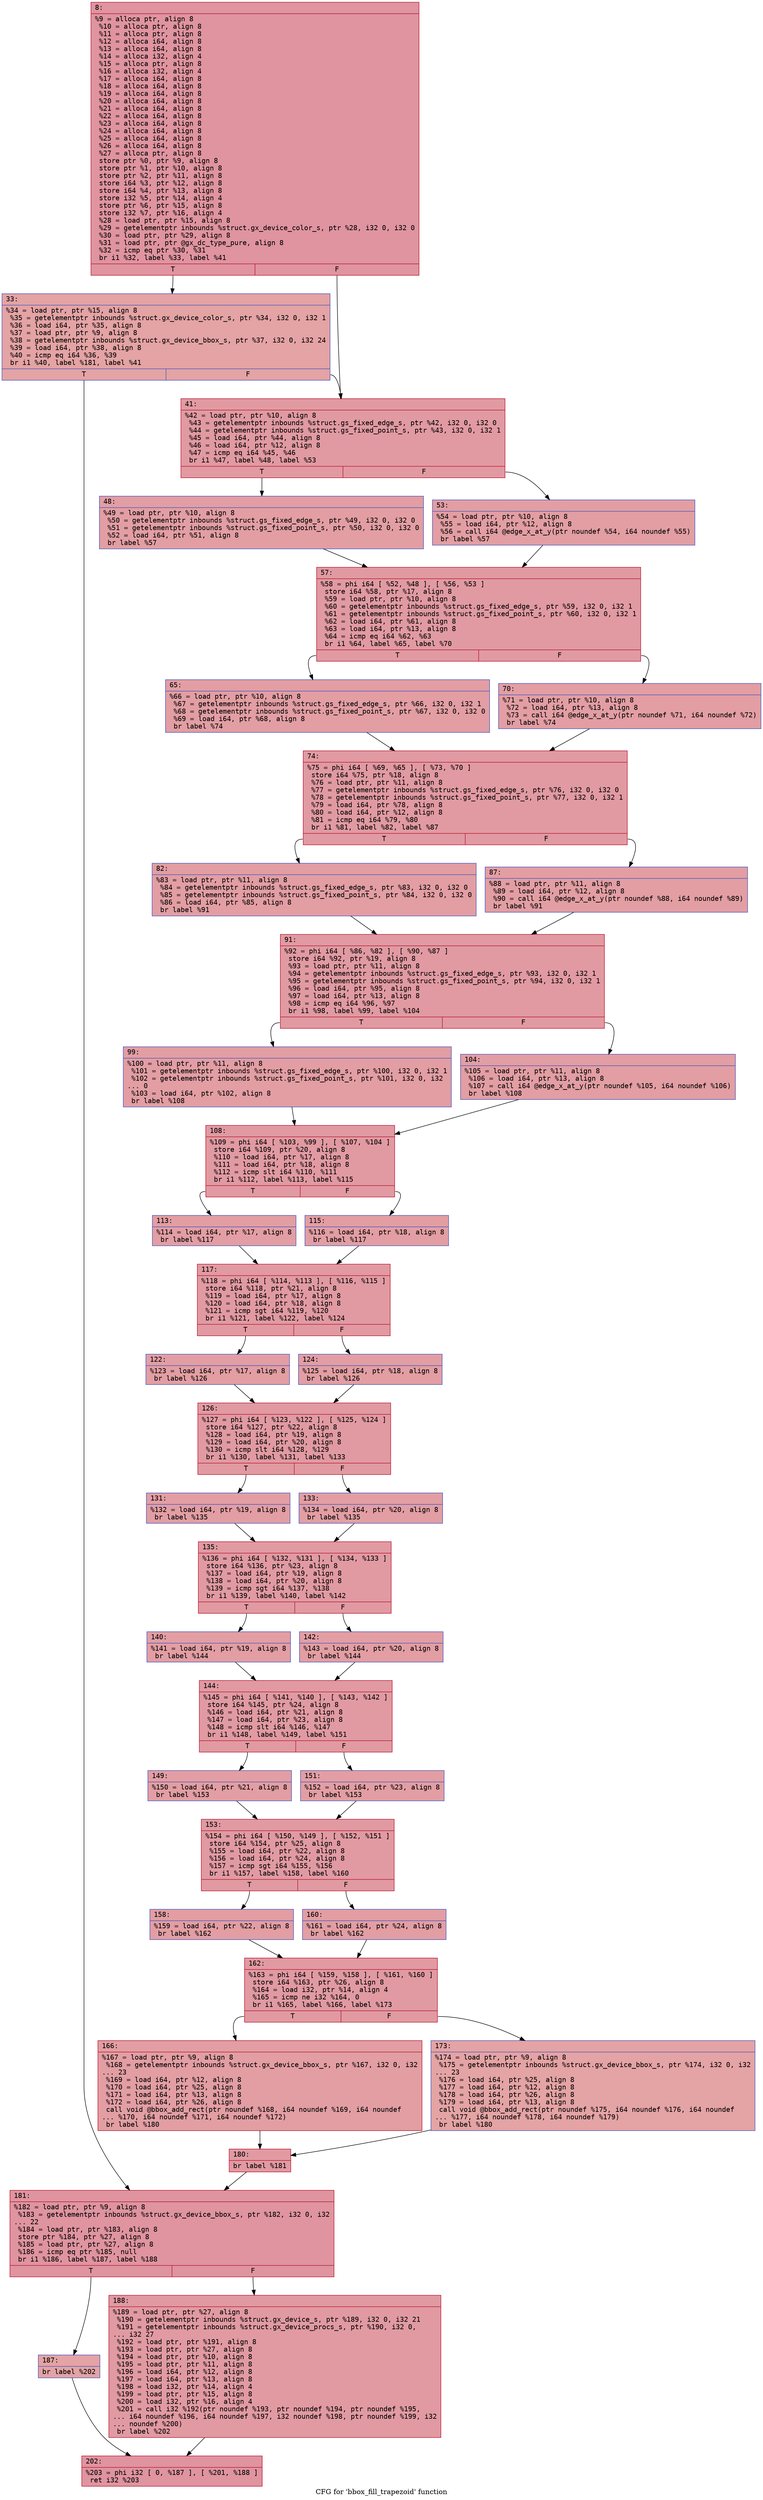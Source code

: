 digraph "CFG for 'bbox_fill_trapezoid' function" {
	label="CFG for 'bbox_fill_trapezoid' function";

	Node0x600003238960 [shape=record,color="#b70d28ff", style=filled, fillcolor="#b70d2870" fontname="Courier",label="{8:\l|  %9 = alloca ptr, align 8\l  %10 = alloca ptr, align 8\l  %11 = alloca ptr, align 8\l  %12 = alloca i64, align 8\l  %13 = alloca i64, align 8\l  %14 = alloca i32, align 4\l  %15 = alloca ptr, align 8\l  %16 = alloca i32, align 4\l  %17 = alloca i64, align 8\l  %18 = alloca i64, align 8\l  %19 = alloca i64, align 8\l  %20 = alloca i64, align 8\l  %21 = alloca i64, align 8\l  %22 = alloca i64, align 8\l  %23 = alloca i64, align 8\l  %24 = alloca i64, align 8\l  %25 = alloca i64, align 8\l  %26 = alloca i64, align 8\l  %27 = alloca ptr, align 8\l  store ptr %0, ptr %9, align 8\l  store ptr %1, ptr %10, align 8\l  store ptr %2, ptr %11, align 8\l  store i64 %3, ptr %12, align 8\l  store i64 %4, ptr %13, align 8\l  store i32 %5, ptr %14, align 4\l  store ptr %6, ptr %15, align 8\l  store i32 %7, ptr %16, align 4\l  %28 = load ptr, ptr %15, align 8\l  %29 = getelementptr inbounds %struct.gx_device_color_s, ptr %28, i32 0, i32 0\l  %30 = load ptr, ptr %29, align 8\l  %31 = load ptr, ptr @gx_dc_type_pure, align 8\l  %32 = icmp eq ptr %30, %31\l  br i1 %32, label %33, label %41\l|{<s0>T|<s1>F}}"];
	Node0x600003238960:s0 -> Node0x6000032389b0[tooltip="8 -> 33\nProbability 37.50%" ];
	Node0x600003238960:s1 -> Node0x600003238a00[tooltip="8 -> 41\nProbability 62.50%" ];
	Node0x6000032389b0 [shape=record,color="#3d50c3ff", style=filled, fillcolor="#c32e3170" fontname="Courier",label="{33:\l|  %34 = load ptr, ptr %15, align 8\l  %35 = getelementptr inbounds %struct.gx_device_color_s, ptr %34, i32 0, i32 1\l  %36 = load i64, ptr %35, align 8\l  %37 = load ptr, ptr %9, align 8\l  %38 = getelementptr inbounds %struct.gx_device_bbox_s, ptr %37, i32 0, i32 24\l  %39 = load i64, ptr %38, align 8\l  %40 = icmp eq i64 %36, %39\l  br i1 %40, label %181, label %41\l|{<s0>T|<s1>F}}"];
	Node0x6000032389b0:s0 -> Node0x6000032394a0[tooltip="33 -> 181\nProbability 50.00%" ];
	Node0x6000032389b0:s1 -> Node0x600003238a00[tooltip="33 -> 41\nProbability 50.00%" ];
	Node0x600003238a00 [shape=record,color="#b70d28ff", style=filled, fillcolor="#bb1b2c70" fontname="Courier",label="{41:\l|  %42 = load ptr, ptr %10, align 8\l  %43 = getelementptr inbounds %struct.gs_fixed_edge_s, ptr %42, i32 0, i32 0\l  %44 = getelementptr inbounds %struct.gs_fixed_point_s, ptr %43, i32 0, i32 1\l  %45 = load i64, ptr %44, align 8\l  %46 = load i64, ptr %12, align 8\l  %47 = icmp eq i64 %45, %46\l  br i1 %47, label %48, label %53\l|{<s0>T|<s1>F}}"];
	Node0x600003238a00:s0 -> Node0x600003238a50[tooltip="41 -> 48\nProbability 50.00%" ];
	Node0x600003238a00:s1 -> Node0x600003238aa0[tooltip="41 -> 53\nProbability 50.00%" ];
	Node0x600003238a50 [shape=record,color="#3d50c3ff", style=filled, fillcolor="#be242e70" fontname="Courier",label="{48:\l|  %49 = load ptr, ptr %10, align 8\l  %50 = getelementptr inbounds %struct.gs_fixed_edge_s, ptr %49, i32 0, i32 0\l  %51 = getelementptr inbounds %struct.gs_fixed_point_s, ptr %50, i32 0, i32 0\l  %52 = load i64, ptr %51, align 8\l  br label %57\l}"];
	Node0x600003238a50 -> Node0x600003238af0[tooltip="48 -> 57\nProbability 100.00%" ];
	Node0x600003238aa0 [shape=record,color="#3d50c3ff", style=filled, fillcolor="#be242e70" fontname="Courier",label="{53:\l|  %54 = load ptr, ptr %10, align 8\l  %55 = load i64, ptr %12, align 8\l  %56 = call i64 @edge_x_at_y(ptr noundef %54, i64 noundef %55)\l  br label %57\l}"];
	Node0x600003238aa0 -> Node0x600003238af0[tooltip="53 -> 57\nProbability 100.00%" ];
	Node0x600003238af0 [shape=record,color="#b70d28ff", style=filled, fillcolor="#bb1b2c70" fontname="Courier",label="{57:\l|  %58 = phi i64 [ %52, %48 ], [ %56, %53 ]\l  store i64 %58, ptr %17, align 8\l  %59 = load ptr, ptr %10, align 8\l  %60 = getelementptr inbounds %struct.gs_fixed_edge_s, ptr %59, i32 0, i32 1\l  %61 = getelementptr inbounds %struct.gs_fixed_point_s, ptr %60, i32 0, i32 1\l  %62 = load i64, ptr %61, align 8\l  %63 = load i64, ptr %13, align 8\l  %64 = icmp eq i64 %62, %63\l  br i1 %64, label %65, label %70\l|{<s0>T|<s1>F}}"];
	Node0x600003238af0:s0 -> Node0x600003238b40[tooltip="57 -> 65\nProbability 50.00%" ];
	Node0x600003238af0:s1 -> Node0x600003238b90[tooltip="57 -> 70\nProbability 50.00%" ];
	Node0x600003238b40 [shape=record,color="#3d50c3ff", style=filled, fillcolor="#be242e70" fontname="Courier",label="{65:\l|  %66 = load ptr, ptr %10, align 8\l  %67 = getelementptr inbounds %struct.gs_fixed_edge_s, ptr %66, i32 0, i32 1\l  %68 = getelementptr inbounds %struct.gs_fixed_point_s, ptr %67, i32 0, i32 0\l  %69 = load i64, ptr %68, align 8\l  br label %74\l}"];
	Node0x600003238b40 -> Node0x600003238be0[tooltip="65 -> 74\nProbability 100.00%" ];
	Node0x600003238b90 [shape=record,color="#3d50c3ff", style=filled, fillcolor="#be242e70" fontname="Courier",label="{70:\l|  %71 = load ptr, ptr %10, align 8\l  %72 = load i64, ptr %13, align 8\l  %73 = call i64 @edge_x_at_y(ptr noundef %71, i64 noundef %72)\l  br label %74\l}"];
	Node0x600003238b90 -> Node0x600003238be0[tooltip="70 -> 74\nProbability 100.00%" ];
	Node0x600003238be0 [shape=record,color="#b70d28ff", style=filled, fillcolor="#bb1b2c70" fontname="Courier",label="{74:\l|  %75 = phi i64 [ %69, %65 ], [ %73, %70 ]\l  store i64 %75, ptr %18, align 8\l  %76 = load ptr, ptr %11, align 8\l  %77 = getelementptr inbounds %struct.gs_fixed_edge_s, ptr %76, i32 0, i32 0\l  %78 = getelementptr inbounds %struct.gs_fixed_point_s, ptr %77, i32 0, i32 1\l  %79 = load i64, ptr %78, align 8\l  %80 = load i64, ptr %12, align 8\l  %81 = icmp eq i64 %79, %80\l  br i1 %81, label %82, label %87\l|{<s0>T|<s1>F}}"];
	Node0x600003238be0:s0 -> Node0x600003238c30[tooltip="74 -> 82\nProbability 50.00%" ];
	Node0x600003238be0:s1 -> Node0x600003238c80[tooltip="74 -> 87\nProbability 50.00%" ];
	Node0x600003238c30 [shape=record,color="#3d50c3ff", style=filled, fillcolor="#be242e70" fontname="Courier",label="{82:\l|  %83 = load ptr, ptr %11, align 8\l  %84 = getelementptr inbounds %struct.gs_fixed_edge_s, ptr %83, i32 0, i32 0\l  %85 = getelementptr inbounds %struct.gs_fixed_point_s, ptr %84, i32 0, i32 0\l  %86 = load i64, ptr %85, align 8\l  br label %91\l}"];
	Node0x600003238c30 -> Node0x600003238cd0[tooltip="82 -> 91\nProbability 100.00%" ];
	Node0x600003238c80 [shape=record,color="#3d50c3ff", style=filled, fillcolor="#be242e70" fontname="Courier",label="{87:\l|  %88 = load ptr, ptr %11, align 8\l  %89 = load i64, ptr %12, align 8\l  %90 = call i64 @edge_x_at_y(ptr noundef %88, i64 noundef %89)\l  br label %91\l}"];
	Node0x600003238c80 -> Node0x600003238cd0[tooltip="87 -> 91\nProbability 100.00%" ];
	Node0x600003238cd0 [shape=record,color="#b70d28ff", style=filled, fillcolor="#bb1b2c70" fontname="Courier",label="{91:\l|  %92 = phi i64 [ %86, %82 ], [ %90, %87 ]\l  store i64 %92, ptr %19, align 8\l  %93 = load ptr, ptr %11, align 8\l  %94 = getelementptr inbounds %struct.gs_fixed_edge_s, ptr %93, i32 0, i32 1\l  %95 = getelementptr inbounds %struct.gs_fixed_point_s, ptr %94, i32 0, i32 1\l  %96 = load i64, ptr %95, align 8\l  %97 = load i64, ptr %13, align 8\l  %98 = icmp eq i64 %96, %97\l  br i1 %98, label %99, label %104\l|{<s0>T|<s1>F}}"];
	Node0x600003238cd0:s0 -> Node0x600003238d20[tooltip="91 -> 99\nProbability 50.00%" ];
	Node0x600003238cd0:s1 -> Node0x600003238d70[tooltip="91 -> 104\nProbability 50.00%" ];
	Node0x600003238d20 [shape=record,color="#3d50c3ff", style=filled, fillcolor="#be242e70" fontname="Courier",label="{99:\l|  %100 = load ptr, ptr %11, align 8\l  %101 = getelementptr inbounds %struct.gs_fixed_edge_s, ptr %100, i32 0, i32 1\l  %102 = getelementptr inbounds %struct.gs_fixed_point_s, ptr %101, i32 0, i32\l... 0\l  %103 = load i64, ptr %102, align 8\l  br label %108\l}"];
	Node0x600003238d20 -> Node0x600003238dc0[tooltip="99 -> 108\nProbability 100.00%" ];
	Node0x600003238d70 [shape=record,color="#3d50c3ff", style=filled, fillcolor="#be242e70" fontname="Courier",label="{104:\l|  %105 = load ptr, ptr %11, align 8\l  %106 = load i64, ptr %13, align 8\l  %107 = call i64 @edge_x_at_y(ptr noundef %105, i64 noundef %106)\l  br label %108\l}"];
	Node0x600003238d70 -> Node0x600003238dc0[tooltip="104 -> 108\nProbability 100.00%" ];
	Node0x600003238dc0 [shape=record,color="#b70d28ff", style=filled, fillcolor="#bb1b2c70" fontname="Courier",label="{108:\l|  %109 = phi i64 [ %103, %99 ], [ %107, %104 ]\l  store i64 %109, ptr %20, align 8\l  %110 = load i64, ptr %17, align 8\l  %111 = load i64, ptr %18, align 8\l  %112 = icmp slt i64 %110, %111\l  br i1 %112, label %113, label %115\l|{<s0>T|<s1>F}}"];
	Node0x600003238dc0:s0 -> Node0x600003238e10[tooltip="108 -> 113\nProbability 50.00%" ];
	Node0x600003238dc0:s1 -> Node0x600003238e60[tooltip="108 -> 115\nProbability 50.00%" ];
	Node0x600003238e10 [shape=record,color="#3d50c3ff", style=filled, fillcolor="#be242e70" fontname="Courier",label="{113:\l|  %114 = load i64, ptr %17, align 8\l  br label %117\l}"];
	Node0x600003238e10 -> Node0x600003238eb0[tooltip="113 -> 117\nProbability 100.00%" ];
	Node0x600003238e60 [shape=record,color="#3d50c3ff", style=filled, fillcolor="#be242e70" fontname="Courier",label="{115:\l|  %116 = load i64, ptr %18, align 8\l  br label %117\l}"];
	Node0x600003238e60 -> Node0x600003238eb0[tooltip="115 -> 117\nProbability 100.00%" ];
	Node0x600003238eb0 [shape=record,color="#b70d28ff", style=filled, fillcolor="#bb1b2c70" fontname="Courier",label="{117:\l|  %118 = phi i64 [ %114, %113 ], [ %116, %115 ]\l  store i64 %118, ptr %21, align 8\l  %119 = load i64, ptr %17, align 8\l  %120 = load i64, ptr %18, align 8\l  %121 = icmp sgt i64 %119, %120\l  br i1 %121, label %122, label %124\l|{<s0>T|<s1>F}}"];
	Node0x600003238eb0:s0 -> Node0x600003238f00[tooltip="117 -> 122\nProbability 50.00%" ];
	Node0x600003238eb0:s1 -> Node0x600003238f50[tooltip="117 -> 124\nProbability 50.00%" ];
	Node0x600003238f00 [shape=record,color="#3d50c3ff", style=filled, fillcolor="#be242e70" fontname="Courier",label="{122:\l|  %123 = load i64, ptr %17, align 8\l  br label %126\l}"];
	Node0x600003238f00 -> Node0x600003238fa0[tooltip="122 -> 126\nProbability 100.00%" ];
	Node0x600003238f50 [shape=record,color="#3d50c3ff", style=filled, fillcolor="#be242e70" fontname="Courier",label="{124:\l|  %125 = load i64, ptr %18, align 8\l  br label %126\l}"];
	Node0x600003238f50 -> Node0x600003238fa0[tooltip="124 -> 126\nProbability 100.00%" ];
	Node0x600003238fa0 [shape=record,color="#b70d28ff", style=filled, fillcolor="#bb1b2c70" fontname="Courier",label="{126:\l|  %127 = phi i64 [ %123, %122 ], [ %125, %124 ]\l  store i64 %127, ptr %22, align 8\l  %128 = load i64, ptr %19, align 8\l  %129 = load i64, ptr %20, align 8\l  %130 = icmp slt i64 %128, %129\l  br i1 %130, label %131, label %133\l|{<s0>T|<s1>F}}"];
	Node0x600003238fa0:s0 -> Node0x600003238ff0[tooltip="126 -> 131\nProbability 50.00%" ];
	Node0x600003238fa0:s1 -> Node0x600003239040[tooltip="126 -> 133\nProbability 50.00%" ];
	Node0x600003238ff0 [shape=record,color="#3d50c3ff", style=filled, fillcolor="#be242e70" fontname="Courier",label="{131:\l|  %132 = load i64, ptr %19, align 8\l  br label %135\l}"];
	Node0x600003238ff0 -> Node0x600003239090[tooltip="131 -> 135\nProbability 100.00%" ];
	Node0x600003239040 [shape=record,color="#3d50c3ff", style=filled, fillcolor="#be242e70" fontname="Courier",label="{133:\l|  %134 = load i64, ptr %20, align 8\l  br label %135\l}"];
	Node0x600003239040 -> Node0x600003239090[tooltip="133 -> 135\nProbability 100.00%" ];
	Node0x600003239090 [shape=record,color="#b70d28ff", style=filled, fillcolor="#bb1b2c70" fontname="Courier",label="{135:\l|  %136 = phi i64 [ %132, %131 ], [ %134, %133 ]\l  store i64 %136, ptr %23, align 8\l  %137 = load i64, ptr %19, align 8\l  %138 = load i64, ptr %20, align 8\l  %139 = icmp sgt i64 %137, %138\l  br i1 %139, label %140, label %142\l|{<s0>T|<s1>F}}"];
	Node0x600003239090:s0 -> Node0x6000032390e0[tooltip="135 -> 140\nProbability 50.00%" ];
	Node0x600003239090:s1 -> Node0x600003239130[tooltip="135 -> 142\nProbability 50.00%" ];
	Node0x6000032390e0 [shape=record,color="#3d50c3ff", style=filled, fillcolor="#be242e70" fontname="Courier",label="{140:\l|  %141 = load i64, ptr %19, align 8\l  br label %144\l}"];
	Node0x6000032390e0 -> Node0x600003239180[tooltip="140 -> 144\nProbability 100.00%" ];
	Node0x600003239130 [shape=record,color="#3d50c3ff", style=filled, fillcolor="#be242e70" fontname="Courier",label="{142:\l|  %143 = load i64, ptr %20, align 8\l  br label %144\l}"];
	Node0x600003239130 -> Node0x600003239180[tooltip="142 -> 144\nProbability 100.00%" ];
	Node0x600003239180 [shape=record,color="#b70d28ff", style=filled, fillcolor="#bb1b2c70" fontname="Courier",label="{144:\l|  %145 = phi i64 [ %141, %140 ], [ %143, %142 ]\l  store i64 %145, ptr %24, align 8\l  %146 = load i64, ptr %21, align 8\l  %147 = load i64, ptr %23, align 8\l  %148 = icmp slt i64 %146, %147\l  br i1 %148, label %149, label %151\l|{<s0>T|<s1>F}}"];
	Node0x600003239180:s0 -> Node0x6000032391d0[tooltip="144 -> 149\nProbability 50.00%" ];
	Node0x600003239180:s1 -> Node0x600003239220[tooltip="144 -> 151\nProbability 50.00%" ];
	Node0x6000032391d0 [shape=record,color="#3d50c3ff", style=filled, fillcolor="#be242e70" fontname="Courier",label="{149:\l|  %150 = load i64, ptr %21, align 8\l  br label %153\l}"];
	Node0x6000032391d0 -> Node0x600003239270[tooltip="149 -> 153\nProbability 100.00%" ];
	Node0x600003239220 [shape=record,color="#3d50c3ff", style=filled, fillcolor="#be242e70" fontname="Courier",label="{151:\l|  %152 = load i64, ptr %23, align 8\l  br label %153\l}"];
	Node0x600003239220 -> Node0x600003239270[tooltip="151 -> 153\nProbability 100.00%" ];
	Node0x600003239270 [shape=record,color="#b70d28ff", style=filled, fillcolor="#bb1b2c70" fontname="Courier",label="{153:\l|  %154 = phi i64 [ %150, %149 ], [ %152, %151 ]\l  store i64 %154, ptr %25, align 8\l  %155 = load i64, ptr %22, align 8\l  %156 = load i64, ptr %24, align 8\l  %157 = icmp sgt i64 %155, %156\l  br i1 %157, label %158, label %160\l|{<s0>T|<s1>F}}"];
	Node0x600003239270:s0 -> Node0x6000032392c0[tooltip="153 -> 158\nProbability 50.00%" ];
	Node0x600003239270:s1 -> Node0x600003239310[tooltip="153 -> 160\nProbability 50.00%" ];
	Node0x6000032392c0 [shape=record,color="#3d50c3ff", style=filled, fillcolor="#be242e70" fontname="Courier",label="{158:\l|  %159 = load i64, ptr %22, align 8\l  br label %162\l}"];
	Node0x6000032392c0 -> Node0x600003239360[tooltip="158 -> 162\nProbability 100.00%" ];
	Node0x600003239310 [shape=record,color="#3d50c3ff", style=filled, fillcolor="#be242e70" fontname="Courier",label="{160:\l|  %161 = load i64, ptr %24, align 8\l  br label %162\l}"];
	Node0x600003239310 -> Node0x600003239360[tooltip="160 -> 162\nProbability 100.00%" ];
	Node0x600003239360 [shape=record,color="#b70d28ff", style=filled, fillcolor="#bb1b2c70" fontname="Courier",label="{162:\l|  %163 = phi i64 [ %159, %158 ], [ %161, %160 ]\l  store i64 %163, ptr %26, align 8\l  %164 = load i32, ptr %14, align 4\l  %165 = icmp ne i32 %164, 0\l  br i1 %165, label %166, label %173\l|{<s0>T|<s1>F}}"];
	Node0x600003239360:s0 -> Node0x6000032393b0[tooltip="162 -> 166\nProbability 62.50%" ];
	Node0x600003239360:s1 -> Node0x600003239400[tooltip="162 -> 173\nProbability 37.50%" ];
	Node0x6000032393b0 [shape=record,color="#b70d28ff", style=filled, fillcolor="#be242e70" fontname="Courier",label="{166:\l|  %167 = load ptr, ptr %9, align 8\l  %168 = getelementptr inbounds %struct.gx_device_bbox_s, ptr %167, i32 0, i32\l... 23\l  %169 = load i64, ptr %12, align 8\l  %170 = load i64, ptr %25, align 8\l  %171 = load i64, ptr %13, align 8\l  %172 = load i64, ptr %26, align 8\l  call void @bbox_add_rect(ptr noundef %168, i64 noundef %169, i64 noundef\l... %170, i64 noundef %171, i64 noundef %172)\l  br label %180\l}"];
	Node0x6000032393b0 -> Node0x600003239450[tooltip="166 -> 180\nProbability 100.00%" ];
	Node0x600003239400 [shape=record,color="#3d50c3ff", style=filled, fillcolor="#c32e3170" fontname="Courier",label="{173:\l|  %174 = load ptr, ptr %9, align 8\l  %175 = getelementptr inbounds %struct.gx_device_bbox_s, ptr %174, i32 0, i32\l... 23\l  %176 = load i64, ptr %25, align 8\l  %177 = load i64, ptr %12, align 8\l  %178 = load i64, ptr %26, align 8\l  %179 = load i64, ptr %13, align 8\l  call void @bbox_add_rect(ptr noundef %175, i64 noundef %176, i64 noundef\l... %177, i64 noundef %178, i64 noundef %179)\l  br label %180\l}"];
	Node0x600003239400 -> Node0x600003239450[tooltip="173 -> 180\nProbability 100.00%" ];
	Node0x600003239450 [shape=record,color="#b70d28ff", style=filled, fillcolor="#bb1b2c70" fontname="Courier",label="{180:\l|  br label %181\l}"];
	Node0x600003239450 -> Node0x6000032394a0[tooltip="180 -> 181\nProbability 100.00%" ];
	Node0x6000032394a0 [shape=record,color="#b70d28ff", style=filled, fillcolor="#b70d2870" fontname="Courier",label="{181:\l|  %182 = load ptr, ptr %9, align 8\l  %183 = getelementptr inbounds %struct.gx_device_bbox_s, ptr %182, i32 0, i32\l... 22\l  %184 = load ptr, ptr %183, align 8\l  store ptr %184, ptr %27, align 8\l  %185 = load ptr, ptr %27, align 8\l  %186 = icmp eq ptr %185, null\l  br i1 %186, label %187, label %188\l|{<s0>T|<s1>F}}"];
	Node0x6000032394a0:s0 -> Node0x6000032394f0[tooltip="181 -> 187\nProbability 37.50%" ];
	Node0x6000032394a0:s1 -> Node0x600003239540[tooltip="181 -> 188\nProbability 62.50%" ];
	Node0x6000032394f0 [shape=record,color="#3d50c3ff", style=filled, fillcolor="#c32e3170" fontname="Courier",label="{187:\l|  br label %202\l}"];
	Node0x6000032394f0 -> Node0x600003239590[tooltip="187 -> 202\nProbability 100.00%" ];
	Node0x600003239540 [shape=record,color="#b70d28ff", style=filled, fillcolor="#bb1b2c70" fontname="Courier",label="{188:\l|  %189 = load ptr, ptr %27, align 8\l  %190 = getelementptr inbounds %struct.gx_device_s, ptr %189, i32 0, i32 21\l  %191 = getelementptr inbounds %struct.gx_device_procs_s, ptr %190, i32 0,\l... i32 27\l  %192 = load ptr, ptr %191, align 8\l  %193 = load ptr, ptr %27, align 8\l  %194 = load ptr, ptr %10, align 8\l  %195 = load ptr, ptr %11, align 8\l  %196 = load i64, ptr %12, align 8\l  %197 = load i64, ptr %13, align 8\l  %198 = load i32, ptr %14, align 4\l  %199 = load ptr, ptr %15, align 8\l  %200 = load i32, ptr %16, align 4\l  %201 = call i32 %192(ptr noundef %193, ptr noundef %194, ptr noundef %195,\l... i64 noundef %196, i64 noundef %197, i32 noundef %198, ptr noundef %199, i32\l... noundef %200)\l  br label %202\l}"];
	Node0x600003239540 -> Node0x600003239590[tooltip="188 -> 202\nProbability 100.00%" ];
	Node0x600003239590 [shape=record,color="#b70d28ff", style=filled, fillcolor="#b70d2870" fontname="Courier",label="{202:\l|  %203 = phi i32 [ 0, %187 ], [ %201, %188 ]\l  ret i32 %203\l}"];
}
